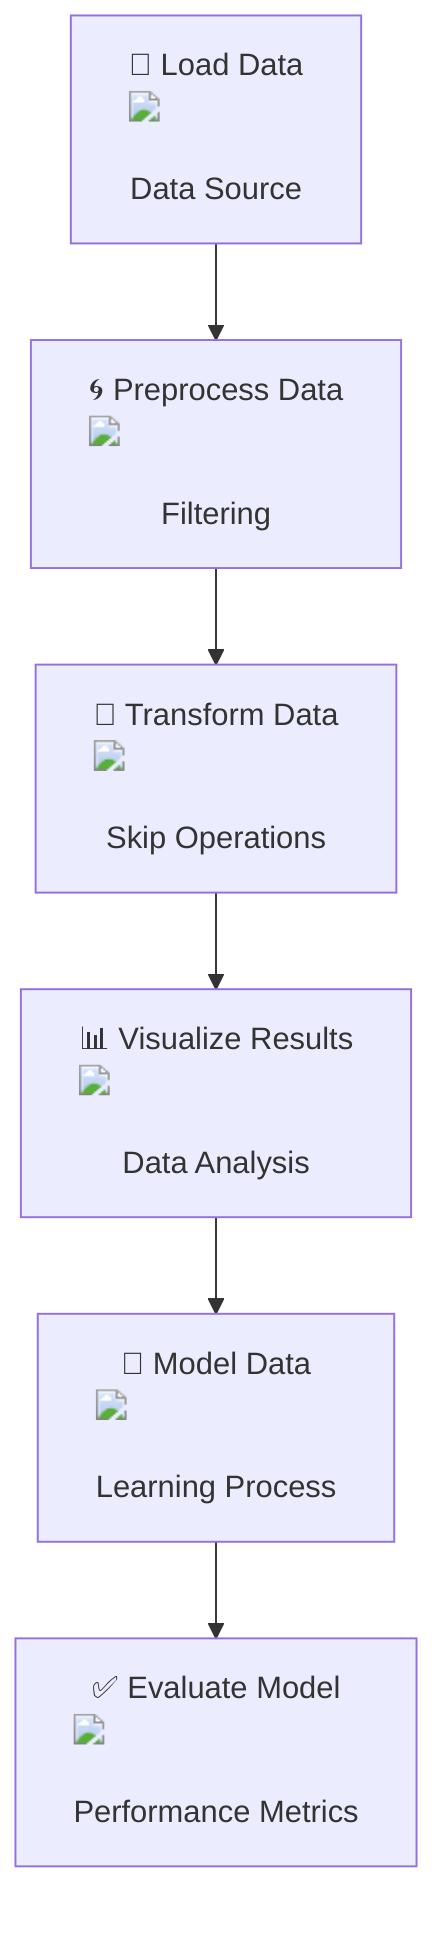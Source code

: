 flowchart TD
    A["📁 Load Data <img src='icons/database.svg'/> <br/> Data Source"] --> B["🌀 Preprocess Data <img src='icons/column_split.svg'/> <br/> Filtering"]
    B --> C["🔄 Transform Data <img src='icons/row_split.svg'/> <br/> Skip Operations"]
    C --> D["📊 Visualize Results <img src='dummy_plots/scatter_plot_template.svg'/> <br/> Data Analysis"]
    D --> E["🧠 Model Data <img src='icons/brain.svg'/> <br/> Learning Process"]
    E --> F["✅ Evaluate Model <img src='dummy_plots/barplot_template.svg'/> <br/> Performance Metrics"]